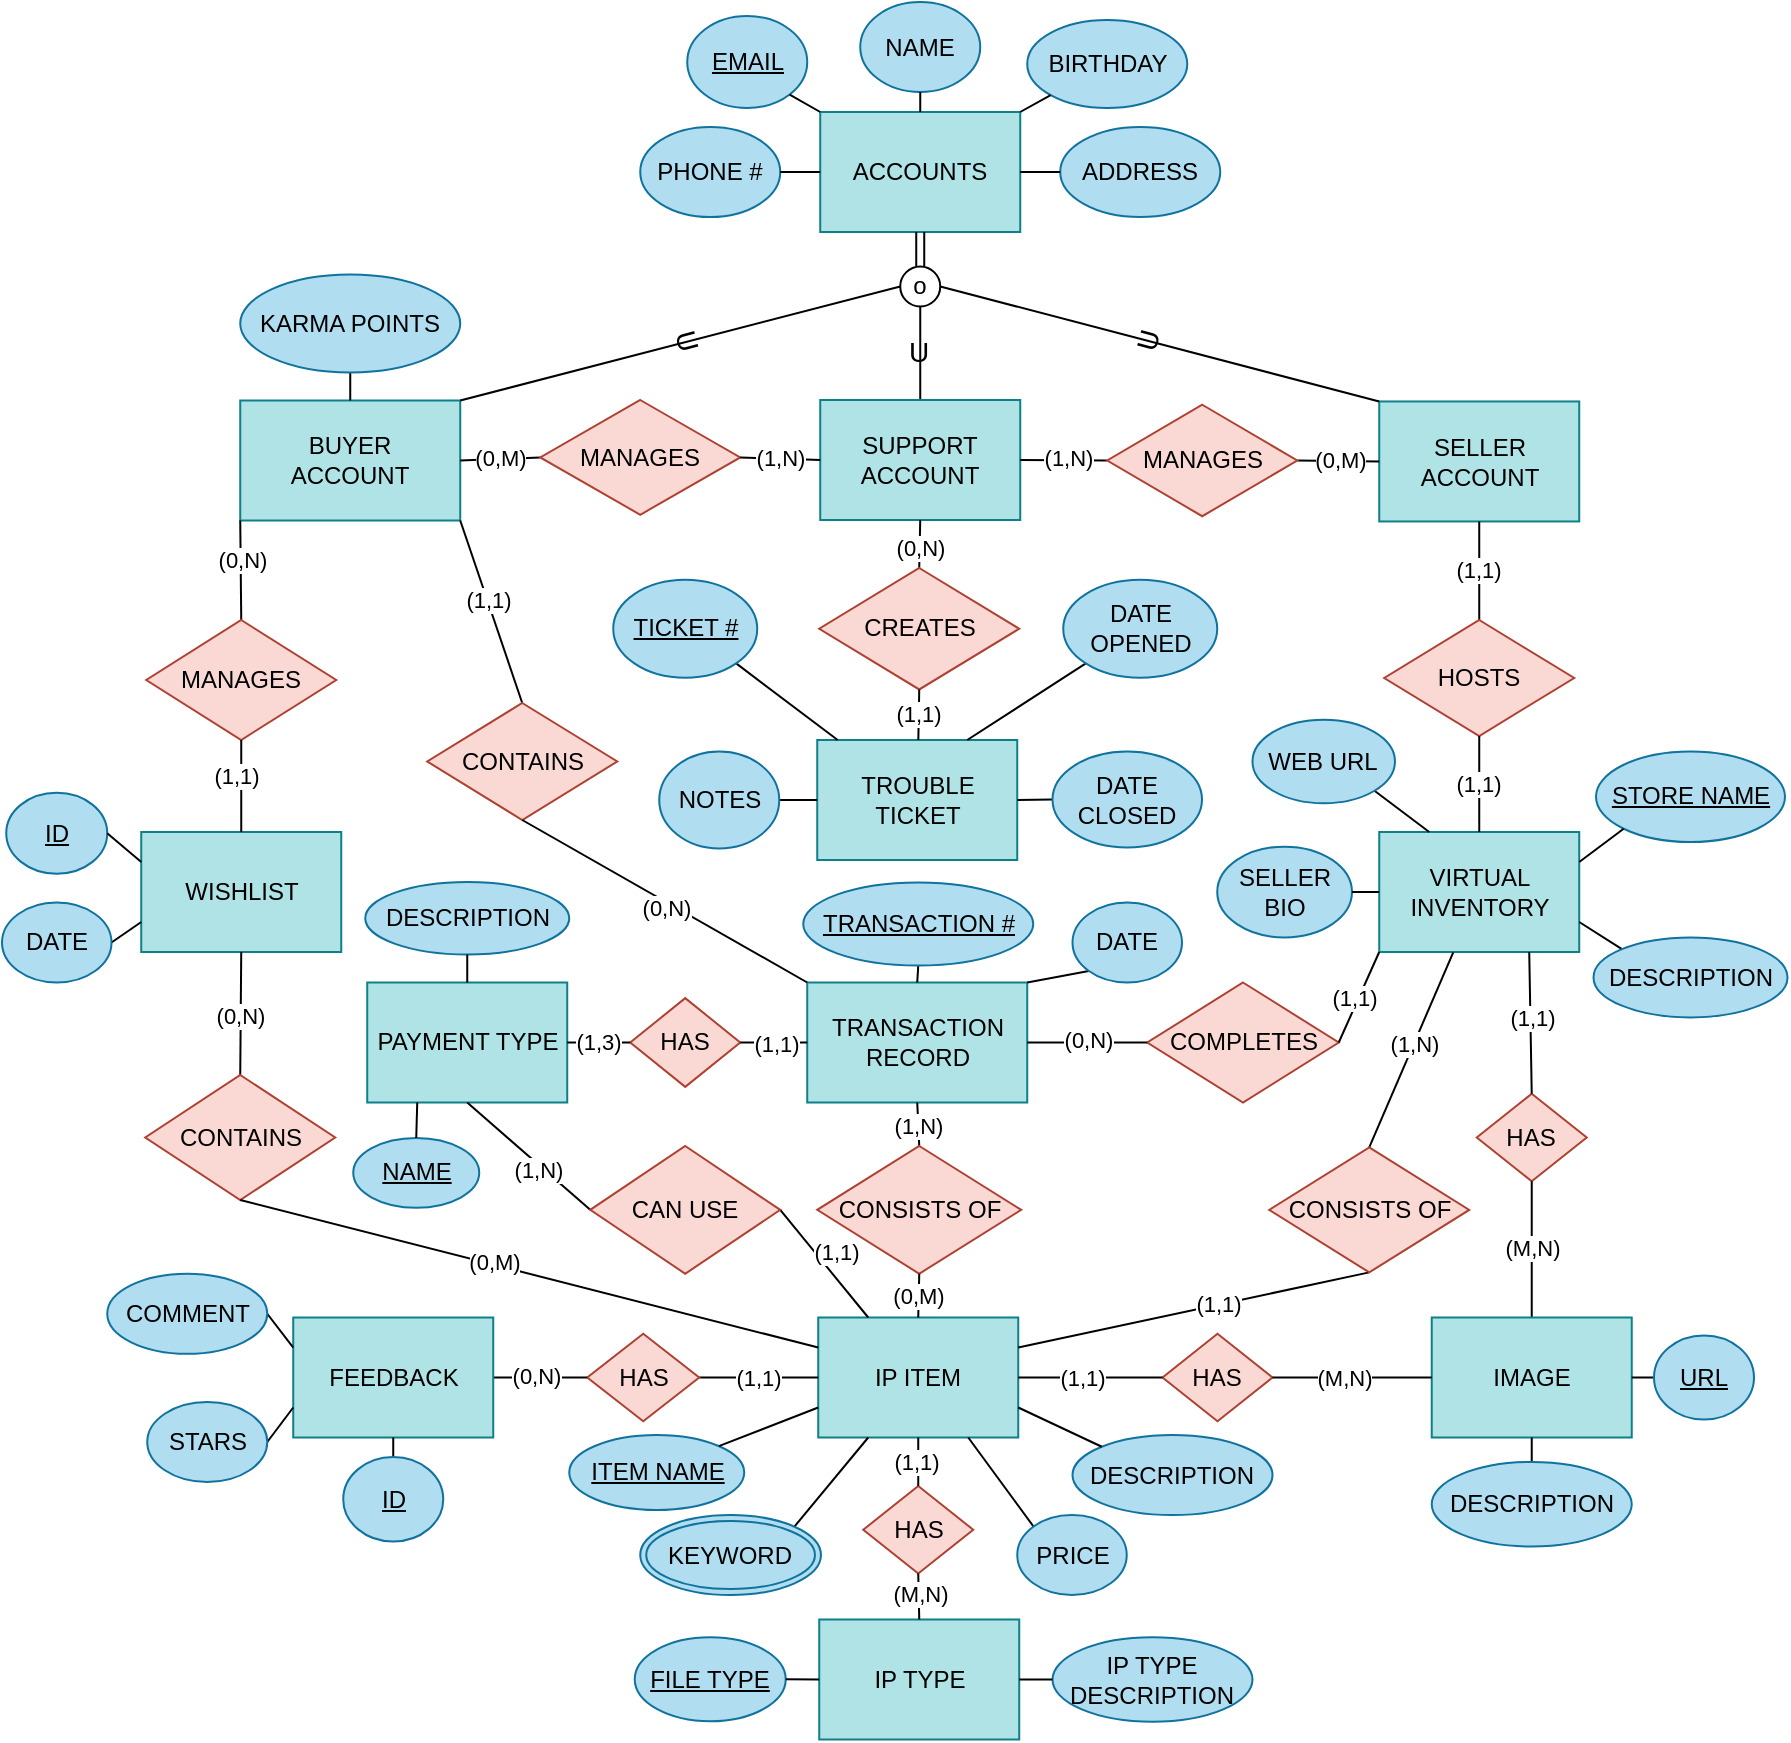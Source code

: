 <mxfile version="13.10.4" type="google"><diagram id="R2lEEEUBdFMjLlhIrx00" name="Page-1"><mxGraphModel dx="742" dy="477" grid="1" gridSize="10" guides="1" tooltips="1" connect="1" arrows="0" fold="1" page="1" pageScale="1" pageWidth="1000" pageHeight="900" math="0" shadow="0" extFonts="Permanent Marker^https://fonts.googleapis.com/css?family=Permanent+Marker"><root><mxCell id="0"/><mxCell id="1" parent="0"/><mxCell id="IlBJEiU6WPYcKH4RFMrc-1" value="VIRTUAL INVENTORY" style="rounded=0;whiteSpace=wrap;html=1;fillColor=#b0e3e6;strokeColor=#0e8088;" parent="1" vertex="1"><mxGeometry x="742.62" y="431" width="100" height="60" as="geometry"/></mxCell><mxCell id="IlBJEiU6WPYcKH4RFMrc-2" value="ACCOUNTS" style="rounded=0;whiteSpace=wrap;html=1;fillColor=#b0e3e6;strokeColor=#0e8088;" parent="1" vertex="1"><mxGeometry x="463.12" y="71" width="100" height="60" as="geometry"/></mxCell><mxCell id="IlBJEiU6WPYcKH4RFMrc-4" value="TRANSACTION RECORD" style="rounded=0;whiteSpace=wrap;html=1;fillColor=#b0e3e6;strokeColor=#0e8088;" parent="1" vertex="1"><mxGeometry x="456.62" y="506.25" width="110" height="60" as="geometry"/></mxCell><mxCell id="IlBJEiU6WPYcKH4RFMrc-5" value="IP ITEM" style="rounded=0;whiteSpace=wrap;html=1;fillColor=#b0e3e6;strokeColor=#0e8088;" parent="1" vertex="1"><mxGeometry x="462.12" y="673.75" width="100" height="60" as="geometry"/></mxCell><mxCell id="IlBJEiU6WPYcKH4RFMrc-12" value="SELLER ACCOUNT" style="rounded=0;whiteSpace=wrap;html=1;fillColor=#b0e3e6;strokeColor=#0e8088;" parent="1" vertex="1"><mxGeometry x="742.62" y="215.73" width="100" height="60" as="geometry"/></mxCell><mxCell id="IlBJEiU6WPYcKH4RFMrc-13" value="BUYER&lt;br&gt;ACCOUNT" style="rounded=0;whiteSpace=wrap;html=1;fillColor=#b0e3e6;strokeColor=#0e8088;" parent="1" vertex="1"><mxGeometry x="173.12" y="215.25" width="110" height="60" as="geometry"/></mxCell><mxCell id="IlBJEiU6WPYcKH4RFMrc-14" value="" style="endArrow=none;html=1;exitX=1;exitY=0;exitDx=0;exitDy=0;entryX=0;entryY=0.5;entryDx=0;entryDy=0;" parent="1" source="IlBJEiU6WPYcKH4RFMrc-13" target="-89DshN0Tt3iVlhVfpaP-2" edge="1"><mxGeometry width="50" height="50" relative="1" as="geometry"><mxPoint x="672.62" y="482" as="sourcePoint"/><mxPoint x="496.62" y="166" as="targetPoint"/></mxGeometry></mxCell><mxCell id="-89DshN0Tt3iVlhVfpaP-4" value="&lt;font style=&quot;font-size: 14px&quot;&gt;U&lt;/font&gt;" style="edgeLabel;html=1;align=center;verticalAlign=middle;resizable=0;points=[];labelBackgroundColor=none;rotation=75;" parent="IlBJEiU6WPYcKH4RFMrc-14" vertex="1" connectable="0"><mxGeometry x="0.078" y="1" relative="1" as="geometry"><mxPoint x="-5.08" y="1.51" as="offset"/></mxGeometry></mxCell><mxCell id="IlBJEiU6WPYcKH4RFMrc-15" value="" style="endArrow=none;html=1;exitX=1;exitY=0.5;exitDx=0;exitDy=0;entryX=0;entryY=0;entryDx=0;entryDy=0;" parent="1" source="-89DshN0Tt3iVlhVfpaP-2" target="IlBJEiU6WPYcKH4RFMrc-12" edge="1"><mxGeometry width="50" height="50" relative="1" as="geometry"><mxPoint x="672.62" y="482" as="sourcePoint"/><mxPoint x="726.62" y="216" as="targetPoint"/></mxGeometry></mxCell><mxCell id="-89DshN0Tt3iVlhVfpaP-6" value="&lt;font style=&quot;font-size: 14px&quot;&gt;U&lt;/font&gt;" style="edgeLabel;html=1;align=center;verticalAlign=middle;resizable=0;points=[];rotation=-75;labelBackgroundColor=none;" parent="IlBJEiU6WPYcKH4RFMrc-15" vertex="1" connectable="0"><mxGeometry x="-0.322" y="-1" relative="1" as="geometry"><mxPoint x="29.03" y="7.22" as="offset"/></mxGeometry></mxCell><mxCell id="IlBJEiU6WPYcKH4RFMrc-20" value="NAME" style="ellipse;whiteSpace=wrap;html=1;rounded=0;fillColor=#b1ddf0;strokeColor=#10739e;" parent="1" vertex="1"><mxGeometry x="483.12" y="16" width="60" height="45" as="geometry"/></mxCell><mxCell id="IlBJEiU6WPYcKH4RFMrc-22" value="EMAIL" style="ellipse;whiteSpace=wrap;html=1;rounded=0;fillColor=#b1ddf0;strokeColor=#10739e;fontStyle=4" parent="1" vertex="1"><mxGeometry x="396.62" y="23" width="60" height="46" as="geometry"/></mxCell><mxCell id="IlBJEiU6WPYcKH4RFMrc-23" value="BIRTHDAY" style="ellipse;whiteSpace=wrap;html=1;rounded=0;fillColor=#b1ddf0;strokeColor=#10739e;" parent="1" vertex="1"><mxGeometry x="566.62" y="25" width="80" height="44" as="geometry"/></mxCell><mxCell id="IlBJEiU6WPYcKH4RFMrc-24" value="ADDRESS" style="ellipse;whiteSpace=wrap;html=1;rounded=0;fillColor=#b1ddf0;strokeColor=#10739e;" parent="1" vertex="1"><mxGeometry x="583.12" y="78.5" width="80" height="45" as="geometry"/></mxCell><mxCell id="IlBJEiU6WPYcKH4RFMrc-27" value="PHONE #" style="ellipse;whiteSpace=wrap;html=1;rounded=0;fillColor=#b1ddf0;strokeColor=#10739e;" parent="1" vertex="1"><mxGeometry x="373.12" y="78.5" width="70" height="45" as="geometry"/></mxCell><mxCell id="IlBJEiU6WPYcKH4RFMrc-31" value="" style="endArrow=none;html=1;entryX=0.5;entryY=0;entryDx=0;entryDy=0;exitX=0.5;exitY=1;exitDx=0;exitDy=0;" parent="1" source="-89DshN0Tt3iVlhVfpaP-2" target="m-wlrO-9JrK6Gmgbl_-V-4" edge="1"><mxGeometry width="50" height="50" relative="1" as="geometry"><mxPoint x="512.62" y="176" as="sourcePoint"/><mxPoint x="422.62" y="182" as="targetPoint"/></mxGeometry></mxCell><mxCell id="-89DshN0Tt3iVlhVfpaP-5" value="&lt;font style=&quot;font-size: 14px&quot;&gt;U&lt;/font&gt;" style="edgeLabel;html=1;align=center;verticalAlign=middle;resizable=0;points=[];labelBackgroundColor=none;" parent="IlBJEiU6WPYcKH4RFMrc-31" vertex="1" connectable="0"><mxGeometry x="0.385" y="-1" relative="1" as="geometry"><mxPoint y="-10" as="offset"/></mxGeometry></mxCell><mxCell id="IlBJEiU6WPYcKH4RFMrc-32" value="" style="endArrow=none;html=1;entryX=1;entryY=1;entryDx=0;entryDy=0;exitX=0;exitY=0;exitDx=0;exitDy=0;" parent="1" source="IlBJEiU6WPYcKH4RFMrc-2" target="IlBJEiU6WPYcKH4RFMrc-22" edge="1"><mxGeometry width="50" height="50" relative="1" as="geometry"><mxPoint x="593.12" y="96" as="sourcePoint"/><mxPoint x="643.12" y="46" as="targetPoint"/></mxGeometry></mxCell><mxCell id="IlBJEiU6WPYcKH4RFMrc-35" value="" style="endArrow=none;html=1;exitX=0;exitY=0.5;exitDx=0;exitDy=0;entryX=1;entryY=0.5;entryDx=0;entryDy=0;" parent="1" source="IlBJEiU6WPYcKH4RFMrc-2" target="IlBJEiU6WPYcKH4RFMrc-27" edge="1"><mxGeometry width="50" height="50" relative="1" as="geometry"><mxPoint x="593.12" y="106" as="sourcePoint"/><mxPoint x="643.12" y="56" as="targetPoint"/></mxGeometry></mxCell><mxCell id="IlBJEiU6WPYcKH4RFMrc-36" value="" style="endArrow=none;html=1;entryX=0;entryY=1;entryDx=0;entryDy=0;exitX=1;exitY=0;exitDx=0;exitDy=0;" parent="1" source="IlBJEiU6WPYcKH4RFMrc-2" target="IlBJEiU6WPYcKH4RFMrc-23" edge="1"><mxGeometry width="50" height="50" relative="1" as="geometry"><mxPoint x="656.62" y="56" as="sourcePoint"/><mxPoint x="663.12" y="86" as="targetPoint"/></mxGeometry></mxCell><mxCell id="IlBJEiU6WPYcKH4RFMrc-38" value="" style="endArrow=none;html=1;exitX=1;exitY=0.5;exitDx=0;exitDy=0;entryX=0;entryY=0.5;entryDx=0;entryDy=0;" parent="1" source="IlBJEiU6WPYcKH4RFMrc-2" target="IlBJEiU6WPYcKH4RFMrc-24" edge="1"><mxGeometry width="50" height="50" relative="1" as="geometry"><mxPoint x="723.12" y="196" as="sourcePoint"/><mxPoint x="773.12" y="146" as="targetPoint"/></mxGeometry></mxCell><mxCell id="IlBJEiU6WPYcKH4RFMrc-44" value="" style="endArrow=none;html=1;entryX=0.5;entryY=0;entryDx=0;entryDy=0;exitX=0.5;exitY=1;exitDx=0;exitDy=0;" parent="1" source="IlBJEiU6WPYcKH4RFMrc-45" target="IlBJEiU6WPYcKH4RFMrc-13" edge="1"><mxGeometry width="50" height="50" relative="1" as="geometry"><mxPoint x="366.12" y="386.25" as="sourcePoint"/><mxPoint x="416.12" y="336.25" as="targetPoint"/></mxGeometry></mxCell><mxCell id="IlBJEiU6WPYcKH4RFMrc-45" value="KARMA POINTS" style="ellipse;whiteSpace=wrap;html=1;rounded=0;fillColor=#b1ddf0;strokeColor=#10739e;" parent="1" vertex="1"><mxGeometry x="173.12" y="152.25" width="110" height="49" as="geometry"/></mxCell><mxCell id="IlBJEiU6WPYcKH4RFMrc-52" value="" style="endArrow=none;html=1;entryX=0.5;entryY=1;entryDx=0;entryDy=0;exitX=0.5;exitY=0;exitDx=0;exitDy=0;" parent="1" source="tfilCUwMc0dy3k_2hdnO-27" target="IlBJEiU6WPYcKH4RFMrc-12" edge="1"><mxGeometry width="50" height="50" relative="1" as="geometry"><mxPoint x="492.62" y="544" as="sourcePoint"/><mxPoint x="542.62" y="494" as="targetPoint"/></mxGeometry></mxCell><mxCell id="tfilCUwMc0dy3k_2hdnO-31" value="(1,1)" style="edgeLabel;html=1;align=center;verticalAlign=middle;resizable=0;points=[];" parent="IlBJEiU6WPYcKH4RFMrc-52" vertex="1" connectable="0"><mxGeometry x="0.448" y="-2" relative="1" as="geometry"><mxPoint x="-2.5" y="10.41" as="offset"/></mxGeometry></mxCell><mxCell id="IlBJEiU6WPYcKH4RFMrc-61" value="" style="endArrow=none;html=1;exitX=0.5;exitY=1;exitDx=0;exitDy=0;entryX=0.5;entryY=0;entryDx=0;entryDy=0;" parent="1" source="IlBJEiU6WPYcKH4RFMrc-4" target="LVVFrTABWO1iMkj1DY_q-4" edge="1"><mxGeometry width="50" height="50" relative="1" as="geometry"><mxPoint x="144.62" y="528.25" as="sourcePoint"/><mxPoint x="194.62" y="478.25" as="targetPoint"/><Array as="points"/></mxGeometry></mxCell><mxCell id="LVVFrTABWO1iMkj1DY_q-13" value="(1,N)" style="edgeLabel;html=1;align=center;verticalAlign=middle;resizable=0;points=[];" parent="IlBJEiU6WPYcKH4RFMrc-61" vertex="1" connectable="0"><mxGeometry x="-0.263" y="1" relative="1" as="geometry"><mxPoint x="-1.19" y="3.11" as="offset"/></mxGeometry></mxCell><mxCell id="IlBJEiU6WPYcKH4RFMrc-62" value="" style="endArrow=none;html=1;exitX=0.5;exitY=0;exitDx=0;exitDy=0;entryX=0.37;entryY=1.003;entryDx=0;entryDy=0;entryPerimeter=0;" parent="1" source="tfilCUwMc0dy3k_2hdnO-7" target="IlBJEiU6WPYcKH4RFMrc-1" edge="1"><mxGeometry width="50" height="50" relative="1" as="geometry"><mxPoint x="514.62" y="479.5" as="sourcePoint"/><mxPoint x="781" y="496" as="targetPoint"/></mxGeometry></mxCell><mxCell id="LVVFrTABWO1iMkj1DY_q-15" value="(1,N)" style="edgeLabel;html=1;align=center;verticalAlign=middle;resizable=0;points=[];" parent="IlBJEiU6WPYcKH4RFMrc-62" vertex="1" connectable="0"><mxGeometry x="0.271" y="1" relative="1" as="geometry"><mxPoint x="-3.75" y="9.95" as="offset"/></mxGeometry></mxCell><mxCell id="IlBJEiU6WPYcKH4RFMrc-63" value="SELLER BIO" style="ellipse;whiteSpace=wrap;html=1;rounded=0;fillColor=#b1ddf0;strokeColor=#10739e;" parent="1" vertex="1"><mxGeometry x="661.62" y="438.32" width="67.37" height="45.37" as="geometry"/></mxCell><mxCell id="IlBJEiU6WPYcKH4RFMrc-74" value="" style="endArrow=none;html=1;entryX=1;entryY=0.5;entryDx=0;entryDy=0;exitX=0;exitY=0.5;exitDx=0;exitDy=0;" parent="1" source="IlBJEiU6WPYcKH4RFMrc-1" target="IlBJEiU6WPYcKH4RFMrc-63" edge="1"><mxGeometry width="50" height="50" relative="1" as="geometry"><mxPoint x="574.12" y="612.75" as="sourcePoint"/><mxPoint x="624.12" y="562.75" as="targetPoint"/></mxGeometry></mxCell><mxCell id="IlBJEiU6WPYcKH4RFMrc-75" value="" style="endArrow=none;html=1;entryX=1;entryY=1;entryDx=0;entryDy=0;exitX=0.25;exitY=0;exitDx=0;exitDy=0;" parent="1" source="IlBJEiU6WPYcKH4RFMrc-1" target="_dI8eLQPWTBLrFLU2SdK-31" edge="1"><mxGeometry width="50" height="50" relative="1" as="geometry"><mxPoint x="574.12" y="612.75" as="sourcePoint"/><mxPoint x="749.356" y="412.796" as="targetPoint"/></mxGeometry></mxCell><mxCell id="IlBJEiU6WPYcKH4RFMrc-76" value="" style="endArrow=none;html=1;entryX=1;entryY=0.75;entryDx=0;entryDy=0;exitX=0;exitY=0;exitDx=0;exitDy=0;" parent="1" source="_dI8eLQPWTBLrFLU2SdK-30" target="IlBJEiU6WPYcKH4RFMrc-1" edge="1"><mxGeometry width="50" height="50" relative="1" as="geometry"><mxPoint x="861.63" y="487.37" as="sourcePoint"/><mxPoint x="802.62" y="539" as="targetPoint"/></mxGeometry></mxCell><mxCell id="IlBJEiU6WPYcKH4RFMrc-89" value="&lt;u&gt;ITEM NAME&lt;/u&gt;" style="ellipse;whiteSpace=wrap;html=1;rounded=0;fillColor=#b1ddf0;strokeColor=#10739e;" parent="1" vertex="1"><mxGeometry x="337.62" y="732.51" width="87.5" height="37.5" as="geometry"/></mxCell><mxCell id="IlBJEiU6WPYcKH4RFMrc-90" value="" style="endArrow=none;html=1;entryX=1;entryY=0;entryDx=0;entryDy=0;exitX=0;exitY=0.75;exitDx=0;exitDy=0;" parent="1" source="IlBJEiU6WPYcKH4RFMrc-5" target="IlBJEiU6WPYcKH4RFMrc-89" edge="1"><mxGeometry width="50" height="50" relative="1" as="geometry"><mxPoint x="765.62" y="814.83" as="sourcePoint"/><mxPoint x="547.62" y="771.83" as="targetPoint"/></mxGeometry></mxCell><mxCell id="IlBJEiU6WPYcKH4RFMrc-92" value="" style="endArrow=none;html=1;exitX=1;exitY=0;exitDx=0;exitDy=0;entryX=0.25;entryY=1;entryDx=0;entryDy=0;" parent="1" source="ONOHW8BWVwYN09E7Jbho-1" target="IlBJEiU6WPYcKH4RFMrc-5" edge="1"><mxGeometry width="50" height="50" relative="1" as="geometry"><mxPoint x="456.171" y="778.725" as="sourcePoint"/><mxPoint x="665.62" y="844.83" as="targetPoint"/></mxGeometry></mxCell><mxCell id="IlBJEiU6WPYcKH4RFMrc-94" value="" style="endArrow=none;html=1;exitX=1;exitY=0.5;exitDx=0;exitDy=0;entryX=0.25;entryY=0;entryDx=0;entryDy=0;" parent="1" source="IY189QgGUOmohPmiCv27-17" target="IlBJEiU6WPYcKH4RFMrc-5" edge="1"><mxGeometry width="50" height="50" relative="1" as="geometry"><mxPoint x="514.62" y="896" as="sourcePoint"/><mxPoint x="96.62" y="665" as="targetPoint"/></mxGeometry></mxCell><mxCell id="IY189QgGUOmohPmiCv27-49" value="(1,1)" style="edgeLabel;html=1;align=center;verticalAlign=middle;resizable=0;points=[];" parent="IlBJEiU6WPYcKH4RFMrc-94" vertex="1" connectable="0"><mxGeometry x="-0.329" y="2" relative="1" as="geometry"><mxPoint x="11.19" y="4.21" as="offset"/></mxGeometry></mxCell><mxCell id="IlBJEiU6WPYcKH4RFMrc-95" value="DESCRIPTION" style="ellipse;whiteSpace=wrap;html=1;rounded=0;fillColor=#b1ddf0;strokeColor=#10739e;" parent="1" vertex="1"><mxGeometry x="589.25" y="732.51" width="100" height="40" as="geometry"/></mxCell><mxCell id="IlBJEiU6WPYcKH4RFMrc-96" value="" style="endArrow=none;html=1;entryX=0;entryY=0;entryDx=0;entryDy=0;exitX=1;exitY=0.75;exitDx=0;exitDy=0;" parent="1" source="IlBJEiU6WPYcKH4RFMrc-5" target="IlBJEiU6WPYcKH4RFMrc-95" edge="1"><mxGeometry width="50" height="50" relative="1" as="geometry"><mxPoint x="517.62" y="781.83" as="sourcePoint"/><mxPoint x="517.62" y="802.541" as="targetPoint"/></mxGeometry></mxCell><mxCell id="IlBJEiU6WPYcKH4RFMrc-99" value="" style="endArrow=none;html=1;entryX=0.75;entryY=1;entryDx=0;entryDy=0;exitX=0;exitY=0;exitDx=0;exitDy=0;" parent="1" source="oRHbMdhN2Lw6wlWd-P8I-5" target="IlBJEiU6WPYcKH4RFMrc-5" edge="1"><mxGeometry width="50" height="50" relative="1" as="geometry"><mxPoint x="582.729" y="657.522" as="sourcePoint"/><mxPoint x="597.62" y="741.83" as="targetPoint"/></mxGeometry></mxCell><mxCell id="m-wlrO-9JrK6Gmgbl_-V-2" value="" style="endArrow=none;html=1;exitX=0.5;exitY=0;exitDx=0;exitDy=0;entryX=0.5;entryY=0;entryDx=0;entryDy=0;" parent="1" source="IlBJEiU6WPYcKH4RFMrc-4" target="LVVFrTABWO1iMkj1DY_q-2" edge="1"><mxGeometry width="50" height="50" relative="1" as="geometry"><mxPoint x="49.62" y="543.75" as="sourcePoint"/><mxPoint x="-66.397" y="418.928" as="targetPoint"/></mxGeometry></mxCell><mxCell id="m-wlrO-9JrK6Gmgbl_-V-3" value="" style="endArrow=none;html=1;exitX=0.5;exitY=0;exitDx=0;exitDy=0;entryX=0.5;entryY=1;entryDx=0;entryDy=0;" parent="1" source="IlBJEiU6WPYcKH4RFMrc-2" target="IlBJEiU6WPYcKH4RFMrc-20" edge="1"><mxGeometry width="50" height="50" relative="1" as="geometry"><mxPoint x="478.12" y="21" as="sourcePoint"/><mxPoint x="513.12" y="-29" as="targetPoint"/></mxGeometry></mxCell><mxCell id="m-wlrO-9JrK6Gmgbl_-V-4" value="SUPPORT ACCOUNT" style="rounded=0;whiteSpace=wrap;html=1;fillColor=#b0e3e6;strokeColor=#0e8088;" parent="1" vertex="1"><mxGeometry x="463.12" y="215" width="100" height="60" as="geometry"/></mxCell><mxCell id="m-wlrO-9JrK6Gmgbl_-V-5" value="" style="endArrow=none;html=1;entryX=0;entryY=0.5;entryDx=0;entryDy=0;exitX=1;exitY=0.5;exitDx=0;exitDy=0;" parent="1" source="IlBJEiU6WPYcKH4RFMrc-13" target="tfilCUwMc0dy3k_2hdnO-8" edge="1"><mxGeometry width="50" height="50" relative="1" as="geometry"><mxPoint x="478.12" y="386.25" as="sourcePoint"/><mxPoint x="528.12" y="336.25" as="targetPoint"/></mxGeometry></mxCell><mxCell id="tfilCUwMc0dy3k_2hdnO-15" value="(0,M)" style="edgeLabel;html=1;align=center;verticalAlign=middle;resizable=0;points=[];" parent="m-wlrO-9JrK6Gmgbl_-V-5" vertex="1" connectable="0"><mxGeometry x="-0.51" relative="1" as="geometry"><mxPoint x="10" y="-1" as="offset"/></mxGeometry></mxCell><mxCell id="m-wlrO-9JrK6Gmgbl_-V-6" value="" style="endArrow=none;html=1;entryX=0;entryY=0.5;entryDx=0;entryDy=0;exitX=1;exitY=0.5;exitDx=0;exitDy=0;" parent="1" source="tfilCUwMc0dy3k_2hdnO-13" target="IlBJEiU6WPYcKH4RFMrc-12" edge="1"><mxGeometry width="50" height="50" relative="1" as="geometry"><mxPoint x="477.62" y="385.73" as="sourcePoint"/><mxPoint x="527.62" y="335.73" as="targetPoint"/></mxGeometry></mxCell><mxCell id="tfilCUwMc0dy3k_2hdnO-18" value="(0,M)" style="edgeLabel;html=1;align=center;verticalAlign=middle;resizable=0;points=[];" parent="m-wlrO-9JrK6Gmgbl_-V-6" vertex="1" connectable="0"><mxGeometry x="-0.526" y="-3" relative="1" as="geometry"><mxPoint x="11.17" y="-3.5" as="offset"/></mxGeometry></mxCell><mxCell id="m-wlrO-9JrK6Gmgbl_-V-9" value="" style="endArrow=none;html=1;entryX=0.5;entryY=1;entryDx=0;entryDy=0;exitX=0.5;exitY=0;exitDx=0;exitDy=0;" parent="1" source="tfilCUwMc0dy3k_2hdnO-20" target="m-wlrO-9JrK6Gmgbl_-V-4" edge="1"><mxGeometry width="50" height="50" relative="1" as="geometry"><mxPoint x="513.12" y="454" as="sourcePoint"/><mxPoint x="557.62" y="424" as="targetPoint"/></mxGeometry></mxCell><mxCell id="tfilCUwMc0dy3k_2hdnO-19" value="(0,N)" style="edgeLabel;html=1;align=center;verticalAlign=middle;resizable=0;points=[];" parent="m-wlrO-9JrK6Gmgbl_-V-9" vertex="1" connectable="0"><mxGeometry x="0.56" relative="1" as="geometry"><mxPoint x="-0.39" y="8.33" as="offset"/></mxGeometry></mxCell><mxCell id="m-wlrO-9JrK6Gmgbl_-V-18" value="TROUBLE TICKET" style="rounded=0;whiteSpace=wrap;html=1;fillColor=#b0e3e6;strokeColor=#0e8088;" parent="1" vertex="1"><mxGeometry x="461.62" y="385" width="100" height="60" as="geometry"/></mxCell><mxCell id="m-wlrO-9JrK6Gmgbl_-V-20" value="" style="endArrow=none;html=1;exitX=1;exitY=1;exitDx=0;exitDy=0;" parent="1" source="IY189QgGUOmohPmiCv27-67" target="m-wlrO-9JrK6Gmgbl_-V-18" edge="1"><mxGeometry width="50" height="50" relative="1" as="geometry"><mxPoint x="438.588" y="362.667" as="sourcePoint"/><mxPoint x="438.12" y="597" as="targetPoint"/></mxGeometry></mxCell><mxCell id="m-wlrO-9JrK6Gmgbl_-V-25" value="" style="endArrow=none;html=1;exitX=1;exitY=0.5;exitDx=0;exitDy=0;entryX=0;entryY=0.5;entryDx=0;entryDy=0;" parent="1" source="IY189QgGUOmohPmiCv27-33" target="IlBJEiU6WPYcKH4RFMrc-5" edge="1"><mxGeometry width="50" height="50" relative="1" as="geometry"><mxPoint x="415.62" y="694.58" as="sourcePoint"/><mxPoint x="789.62" y="694.83" as="targetPoint"/></mxGeometry></mxCell><mxCell id="IY189QgGUOmohPmiCv27-55" value="(1,1)" style="edgeLabel;html=1;align=center;verticalAlign=middle;resizable=0;points=[];" parent="m-wlrO-9JrK6Gmgbl_-V-25" vertex="1" connectable="0"><mxGeometry x="0.519" y="1" relative="1" as="geometry"><mxPoint x="-15.71" y="1.01" as="offset"/></mxGeometry></mxCell><mxCell id="m-wlrO-9JrK6Gmgbl_-V-33" value="" style="endArrow=none;html=1;entryX=0.75;entryY=0;entryDx=0;entryDy=0;exitX=0;exitY=1;exitDx=0;exitDy=0;" parent="1" source="IY189QgGUOmohPmiCv27-66" target="m-wlrO-9JrK6Gmgbl_-V-18" edge="1"><mxGeometry width="50" height="50" relative="1" as="geometry"><mxPoint x="582.903" y="362.645" as="sourcePoint"/><mxPoint x="475.12" y="557" as="targetPoint"/></mxGeometry></mxCell><mxCell id="m-wlrO-9JrK6Gmgbl_-V-34" value="" style="endArrow=none;html=1;entryX=0;entryY=0.5;entryDx=0;entryDy=0;exitX=1;exitY=0.5;exitDx=0;exitDy=0;" parent="1" source="tfilCUwMc0dy3k_2hdnO-25" target="m-wlrO-9JrK6Gmgbl_-V-18" edge="1"><mxGeometry width="50" height="50" relative="1" as="geometry"><mxPoint x="445.87" y="464" as="sourcePoint"/><mxPoint x="495.12" y="577" as="targetPoint"/></mxGeometry></mxCell><mxCell id="m-wlrO-9JrK6Gmgbl_-V-35" value="" style="endArrow=none;html=1;entryX=0;entryY=0.5;entryDx=0;entryDy=0;exitX=1;exitY=0.5;exitDx=0;exitDy=0;" parent="1" source="m-wlrO-9JrK6Gmgbl_-V-18" target="tfilCUwMc0dy3k_2hdnO-26" edge="1"><mxGeometry width="50" height="50" relative="1" as="geometry"><mxPoint x="515.12" y="627" as="sourcePoint"/><mxPoint x="579.37" y="464" as="targetPoint"/></mxGeometry></mxCell><mxCell id="m-wlrO-9JrK6Gmgbl_-V-40" value="WISHLIST" style="rounded=0;whiteSpace=wrap;html=1;fillColor=#b0e3e6;strokeColor=#0e8088;" parent="1" vertex="1"><mxGeometry x="123.62" y="431" width="100" height="60" as="geometry"/></mxCell><mxCell id="m-wlrO-9JrK6Gmgbl_-V-41" value="" style="endArrow=none;html=1;entryX=0;entryY=1;entryDx=0;entryDy=0;exitX=0.5;exitY=0;exitDx=0;exitDy=0;" parent="1" source="tfilCUwMc0dy3k_2hdnO-33" target="IlBJEiU6WPYcKH4RFMrc-13" edge="1"><mxGeometry width="50" height="50" relative="1" as="geometry"><mxPoint x="705.62" y="341" as="sourcePoint"/><mxPoint x="768.12" y="311" as="targetPoint"/></mxGeometry></mxCell><mxCell id="tfilCUwMc0dy3k_2hdnO-37" value="(0,N)" style="edgeLabel;html=1;align=center;verticalAlign=middle;resizable=0;points=[];" parent="m-wlrO-9JrK6Gmgbl_-V-41" vertex="1" connectable="0"><mxGeometry x="0.358" y="-3" relative="1" as="geometry"><mxPoint x="-3.0" y="4" as="offset"/></mxGeometry></mxCell><mxCell id="m-wlrO-9JrK6Gmgbl_-V-42" value="" style="endArrow=none;html=1;exitX=0.5;exitY=0;exitDx=0;exitDy=0;entryX=0.5;entryY=1;entryDx=0;entryDy=0;" parent="1" source="tfilCUwMc0dy3k_2hdnO-35" target="m-wlrO-9JrK6Gmgbl_-V-40" edge="1"><mxGeometry width="50" height="50" relative="1" as="geometry"><mxPoint x="605.62" y="583" as="sourcePoint"/><mxPoint x="655.62" y="533" as="targetPoint"/></mxGeometry></mxCell><mxCell id="NllvidNRnT3NBRhrOsI8-2" value="(0,N)" style="edgeLabel;html=1;align=center;verticalAlign=middle;resizable=0;points=[];" parent="m-wlrO-9JrK6Gmgbl_-V-42" vertex="1" connectable="0"><mxGeometry x="0.409" y="-3" relative="1" as="geometry"><mxPoint x="-3.35" y="13.25" as="offset"/></mxGeometry></mxCell><mxCell id="m-wlrO-9JrK6Gmgbl_-V-48" value="ID" style="ellipse;whiteSpace=wrap;html=1;rounded=0;fillColor=#b1ddf0;strokeColor=#10739e;fontStyle=4" parent="1" vertex="1"><mxGeometry x="56.12" y="411.38" width="50.5" height="40.5" as="geometry"/></mxCell><mxCell id="m-wlrO-9JrK6Gmgbl_-V-49" value="" style="endArrow=none;html=1;entryX=1;entryY=0.5;entryDx=0;entryDy=0;exitX=0;exitY=0.25;exitDx=0;exitDy=0;" parent="1" source="m-wlrO-9JrK6Gmgbl_-V-40" target="m-wlrO-9JrK6Gmgbl_-V-48" edge="1"><mxGeometry width="50" height="50" relative="1" as="geometry"><mxPoint x="485.62" y="506" as="sourcePoint"/><mxPoint x="625.62" y="471" as="targetPoint"/></mxGeometry></mxCell><mxCell id="tfilCUwMc0dy3k_2hdnO-6" value="" style="endArrow=none;html=1;entryX=0.5;entryY=1;entryDx=0;entryDy=0;exitX=1;exitY=0.25;exitDx=0;exitDy=0;" parent="1" source="IlBJEiU6WPYcKH4RFMrc-5" target="tfilCUwMc0dy3k_2hdnO-7" edge="1"><mxGeometry width="50" height="50" relative="1" as="geometry"><mxPoint x="768.12" y="711" as="sourcePoint"/><mxPoint x="833.12" y="711" as="targetPoint"/></mxGeometry></mxCell><mxCell id="LVVFrTABWO1iMkj1DY_q-16" value="(1,1)" style="edgeLabel;html=1;align=center;verticalAlign=middle;resizable=0;points=[];" parent="tfilCUwMc0dy3k_2hdnO-6" vertex="1" connectable="0"><mxGeometry x="0.366" y="3" relative="1" as="geometry"><mxPoint x="-19.16" y="6.54" as="offset"/></mxGeometry></mxCell><mxCell id="tfilCUwMc0dy3k_2hdnO-7" value="CONSISTS OF" style="rhombus;whiteSpace=wrap;html=1;fillColor=#fad9d5;strokeColor=#ae4132;" parent="1" vertex="1"><mxGeometry x="687.62" y="588.69" width="100" height="62.5" as="geometry"/></mxCell><mxCell id="tfilCUwMc0dy3k_2hdnO-8" value="MANAGES" style="rhombus;whiteSpace=wrap;html=1;fillColor=#fad9d5;strokeColor=#ae4132;" parent="1" vertex="1"><mxGeometry x="323.12" y="215" width="100" height="57.38" as="geometry"/></mxCell><mxCell id="tfilCUwMc0dy3k_2hdnO-10" value="" style="endArrow=none;html=1;entryX=0;entryY=0.5;entryDx=0;entryDy=0;exitX=1;exitY=0.5;exitDx=0;exitDy=0;" parent="1" source="tfilCUwMc0dy3k_2hdnO-8" target="m-wlrO-9JrK6Gmgbl_-V-4" edge="1"><mxGeometry width="50" height="50" relative="1" as="geometry"><mxPoint x="67.62" y="101" as="sourcePoint"/><mxPoint x="117.62" y="51" as="targetPoint"/></mxGeometry></mxCell><mxCell id="tfilCUwMc0dy3k_2hdnO-16" value="(1,N)" style="edgeLabel;html=1;align=center;verticalAlign=middle;resizable=0;points=[];" parent="tfilCUwMc0dy3k_2hdnO-10" vertex="1" connectable="0"><mxGeometry x="0.49" y="-1" relative="1" as="geometry"><mxPoint x="-10" y="-2" as="offset"/></mxGeometry></mxCell><mxCell id="tfilCUwMc0dy3k_2hdnO-12" value="" style="endArrow=none;html=1;entryX=0;entryY=0.5;entryDx=0;entryDy=0;exitX=1;exitY=0.5;exitDx=0;exitDy=0;" parent="1" source="m-wlrO-9JrK6Gmgbl_-V-4" target="tfilCUwMc0dy3k_2hdnO-13" edge="1"><mxGeometry width="50" height="50" relative="1" as="geometry"><mxPoint x="672.62" y="81" as="sourcePoint"/><mxPoint x="737.62" y="81" as="targetPoint"/></mxGeometry></mxCell><mxCell id="tfilCUwMc0dy3k_2hdnO-17" value="(1,N)" style="edgeLabel;html=1;align=center;verticalAlign=middle;resizable=0;points=[];" parent="tfilCUwMc0dy3k_2hdnO-12" vertex="1" connectable="0"><mxGeometry x="0.493" y="-2" relative="1" as="geometry"><mxPoint x="-9" y="-3" as="offset"/></mxGeometry></mxCell><mxCell id="tfilCUwMc0dy3k_2hdnO-13" value="MANAGES" style="rhombus;whiteSpace=wrap;html=1;fillColor=#fad9d5;strokeColor=#ae4132;" parent="1" vertex="1"><mxGeometry x="606.62" y="217.38" width="95" height="55.73" as="geometry"/></mxCell><mxCell id="tfilCUwMc0dy3k_2hdnO-20" value="CREATES" style="rhombus;whiteSpace=wrap;html=1;fillColor=#fad9d5;strokeColor=#ae4132;" parent="1" vertex="1"><mxGeometry x="462.62" y="299" width="100" height="60.73" as="geometry"/></mxCell><mxCell id="tfilCUwMc0dy3k_2hdnO-21" value="" style="endArrow=none;html=1;exitX=0.5;exitY=1;exitDx=0;exitDy=0;" parent="1" source="tfilCUwMc0dy3k_2hdnO-20" target="m-wlrO-9JrK6Gmgbl_-V-18" edge="1"><mxGeometry width="50" height="50" relative="1" as="geometry"><mxPoint x="562.12" y="341" as="sourcePoint"/><mxPoint x="627.12" y="341" as="targetPoint"/></mxGeometry></mxCell><mxCell id="tfilCUwMc0dy3k_2hdnO-22" value="(1,1)" style="edgeLabel;html=1;align=center;verticalAlign=middle;resizable=0;points=[];" parent="tfilCUwMc0dy3k_2hdnO-21" vertex="1" connectable="0"><mxGeometry x="0.566" relative="1" as="geometry"><mxPoint x="-1" y="-8" as="offset"/></mxGeometry></mxCell><mxCell id="tfilCUwMc0dy3k_2hdnO-25" value="NOTES" style="ellipse;whiteSpace=wrap;html=1;rounded=0;fillColor=#b1ddf0;strokeColor=#10739e;" parent="1" vertex="1"><mxGeometry x="382.62" y="390.75" width="60" height="48.5" as="geometry"/></mxCell><mxCell id="tfilCUwMc0dy3k_2hdnO-26" value="DATE CLOSED" style="ellipse;whiteSpace=wrap;html=1;rounded=0;fillColor=#b1ddf0;strokeColor=#10739e;" parent="1" vertex="1"><mxGeometry x="579.25" y="390.75" width="74.75" height="48" as="geometry"/></mxCell><mxCell id="tfilCUwMc0dy3k_2hdnO-27" value="HOSTS" style="rhombus;whiteSpace=wrap;html=1;fillColor=#fad9d5;strokeColor=#ae4132;" parent="1" vertex="1"><mxGeometry x="745.12" y="325" width="95" height="58" as="geometry"/></mxCell><mxCell id="tfilCUwMc0dy3k_2hdnO-30" value="" style="endArrow=none;html=1;entryX=0.5;entryY=1;entryDx=0;entryDy=0;exitX=0.5;exitY=0;exitDx=0;exitDy=0;" parent="1" source="IlBJEiU6WPYcKH4RFMrc-1" target="tfilCUwMc0dy3k_2hdnO-27" edge="1"><mxGeometry width="50" height="50" relative="1" as="geometry"><mxPoint x="830.12" y="335" as="sourcePoint"/><mxPoint x="827.62" y="312" as="targetPoint"/></mxGeometry></mxCell><mxCell id="tfilCUwMc0dy3k_2hdnO-32" value="(1,1)" style="edgeLabel;html=1;align=center;verticalAlign=middle;resizable=0;points=[];" parent="tfilCUwMc0dy3k_2hdnO-30" vertex="1" connectable="0"><mxGeometry x="-0.486" y="-3" relative="1" as="geometry"><mxPoint x="-4" y="-11.71" as="offset"/></mxGeometry></mxCell><mxCell id="tfilCUwMc0dy3k_2hdnO-33" value="MANAGES" style="rhombus;whiteSpace=wrap;html=1;fillColor=#fad9d5;strokeColor=#ae4132;" parent="1" vertex="1"><mxGeometry x="126.12" y="325" width="95" height="60" as="geometry"/></mxCell><mxCell id="tfilCUwMc0dy3k_2hdnO-34" value="" style="endArrow=none;html=1;entryX=0.5;entryY=1;entryDx=0;entryDy=0;exitX=0.5;exitY=0;exitDx=0;exitDy=0;" parent="1" source="m-wlrO-9JrK6Gmgbl_-V-40" target="tfilCUwMc0dy3k_2hdnO-33" edge="1"><mxGeometry width="50" height="50" relative="1" as="geometry"><mxPoint x="-41.38" y="458.25" as="sourcePoint"/><mxPoint x="-56.88" y="426.75" as="targetPoint"/></mxGeometry></mxCell><mxCell id="NllvidNRnT3NBRhrOsI8-1" value="(1,1)" style="edgeLabel;html=1;align=center;verticalAlign=middle;resizable=0;points=[];" parent="tfilCUwMc0dy3k_2hdnO-34" vertex="1" connectable="0"><mxGeometry x="0.46" y="-4" relative="1" as="geometry"><mxPoint x="-6.81" y="5.04" as="offset"/></mxGeometry></mxCell><mxCell id="tfilCUwMc0dy3k_2hdnO-35" value="CONTAINS" style="rhombus;whiteSpace=wrap;html=1;fillColor=#fad9d5;strokeColor=#ae4132;" parent="1" vertex="1"><mxGeometry x="125.62" y="552.5" width="95" height="62.5" as="geometry"/></mxCell><mxCell id="tfilCUwMc0dy3k_2hdnO-36" value="" style="endArrow=none;html=1;entryX=0.5;entryY=1;entryDx=0;entryDy=0;exitX=0;exitY=0.25;exitDx=0;exitDy=0;" parent="1" source="IlBJEiU6WPYcKH4RFMrc-5" target="tfilCUwMc0dy3k_2hdnO-35" edge="1"><mxGeometry width="50" height="50" relative="1" as="geometry"><mxPoint x="559.37" y="661" as="sourcePoint"/><mxPoint x="626.87" y="713" as="targetPoint"/></mxGeometry></mxCell><mxCell id="NllvidNRnT3NBRhrOsI8-3" value="(0,M)" style="edgeLabel;html=1;align=center;verticalAlign=middle;resizable=0;points=[];" parent="tfilCUwMc0dy3k_2hdnO-36" vertex="1" connectable="0"><mxGeometry x="0.477" y="-1" relative="1" as="geometry"><mxPoint x="50.57" y="12.25" as="offset"/></mxGeometry></mxCell><mxCell id="NllvidNRnT3NBRhrOsI8-9" value="" style="endArrow=none;html=1;exitX=0.5;exitY=0;exitDx=0;exitDy=0;entryX=1;entryY=1;entryDx=0;entryDy=0;" parent="1" source="NllvidNRnT3NBRhrOsI8-11" target="IlBJEiU6WPYcKH4RFMrc-13" edge="1"><mxGeometry width="50" height="50" relative="1" as="geometry"><mxPoint x="-97.38" y="544" as="sourcePoint"/><mxPoint x="-53.38" y="285" as="targetPoint"/></mxGeometry></mxCell><mxCell id="NllvidNRnT3NBRhrOsI8-10" value="(1,1)" style="edgeLabel;html=1;align=center;verticalAlign=middle;resizable=0;points=[];" parent="NllvidNRnT3NBRhrOsI8-9" vertex="1" connectable="0"><mxGeometry x="0.448" y="-2" relative="1" as="geometry"><mxPoint x="3.38" y="14.87" as="offset"/></mxGeometry></mxCell><mxCell id="NllvidNRnT3NBRhrOsI8-11" value="CONTAINS" style="rhombus;whiteSpace=wrap;html=1;fillColor=#fad9d5;strokeColor=#ae4132;" parent="1" vertex="1"><mxGeometry x="266.62" y="366.5" width="95" height="58.5" as="geometry"/></mxCell><mxCell id="NllvidNRnT3NBRhrOsI8-12" value="" style="endArrow=none;html=1;entryX=0.5;entryY=1;entryDx=0;entryDy=0;exitX=0;exitY=0;exitDx=0;exitDy=0;" parent="1" source="IlBJEiU6WPYcKH4RFMrc-4" target="NllvidNRnT3NBRhrOsI8-11" edge="1"><mxGeometry width="50" height="50" relative="1" as="geometry"><mxPoint x="-139.88" y="458.25" as="sourcePoint"/><mxPoint x="-130.38" y="336.25" as="targetPoint"/></mxGeometry></mxCell><mxCell id="NllvidNRnT3NBRhrOsI8-13" value="(0,N)" style="edgeLabel;html=1;align=center;verticalAlign=middle;resizable=0;points=[];" parent="NllvidNRnT3NBRhrOsI8-12" vertex="1" connectable="0"><mxGeometry x="-0.486" y="-3" relative="1" as="geometry"><mxPoint x="-36.34" y="-14.33" as="offset"/></mxGeometry></mxCell><mxCell id="LVVFrTABWO1iMkj1DY_q-2" value="&lt;u&gt;TRANSACTION #&lt;/u&gt;" style="ellipse;whiteSpace=wrap;html=1;rounded=0;fillColor=#b1ddf0;strokeColor=#10739e;direction=west;" parent="1" vertex="1"><mxGeometry x="454.62" y="456.25" width="115" height="41.5" as="geometry"/></mxCell><mxCell id="LVVFrTABWO1iMkj1DY_q-4" value="CONSISTS OF" style="rhombus;whiteSpace=wrap;html=1;fillColor=#fad9d5;strokeColor=#ae4132;" parent="1" vertex="1"><mxGeometry x="461.62" y="588" width="102" height="63.87" as="geometry"/></mxCell><mxCell id="LVVFrTABWO1iMkj1DY_q-5" value="" style="endArrow=none;html=1;entryX=0.5;entryY=1;entryDx=0;entryDy=0;exitX=0.5;exitY=0;exitDx=0;exitDy=0;" parent="1" source="IlBJEiU6WPYcKH4RFMrc-5" target="LVVFrTABWO1iMkj1DY_q-4" edge="1"><mxGeometry width="50" height="50" relative="1" as="geometry"><mxPoint x="146.62" y="645.83" as="sourcePoint"/><mxPoint x="552.62" y="651.96" as="targetPoint"/><Array as="points"/></mxGeometry></mxCell><mxCell id="LVVFrTABWO1iMkj1DY_q-14" value="(0,M)" style="edgeLabel;html=1;align=center;verticalAlign=middle;resizable=0;points=[];" parent="LVVFrTABWO1iMkj1DY_q-5" vertex="1" connectable="0"><mxGeometry x="0.484" y="2" relative="1" as="geometry"><mxPoint x="1.64" y="5.24" as="offset"/></mxGeometry></mxCell><mxCell id="IY189QgGUOmohPmiCv27-6" value="PAYMENT TYPE" style="rounded=0;whiteSpace=wrap;html=1;fillColor=#b0e3e6;strokeColor=#0e8088;" parent="1" vertex="1"><mxGeometry x="236.62" y="506.25" width="100" height="60" as="geometry"/></mxCell><mxCell id="IY189QgGUOmohPmiCv27-7" value="HAS" style="rhombus;whiteSpace=wrap;html=1;fillColor=#fad9d5;strokeColor=#ae4132;" parent="1" vertex="1"><mxGeometry x="368.12" y="514.06" width="55" height="44.38" as="geometry"/></mxCell><mxCell id="IY189QgGUOmohPmiCv27-8" value="" style="endArrow=none;html=1;entryX=0;entryY=0.5;entryDx=0;entryDy=0;exitX=1;exitY=0.5;exitDx=0;exitDy=0;" parent="1" source="IY189QgGUOmohPmiCv27-7" target="IlBJEiU6WPYcKH4RFMrc-4" edge="1"><mxGeometry width="50" height="50" relative="1" as="geometry"><mxPoint x="442.62" y="521.0" as="sourcePoint"/><mxPoint x="-104.38" y="543.25" as="targetPoint"/></mxGeometry></mxCell><mxCell id="IY189QgGUOmohPmiCv27-45" value="(1,1)" style="edgeLabel;html=1;align=center;verticalAlign=middle;resizable=0;points=[];" parent="IY189QgGUOmohPmiCv27-8" vertex="1" connectable="0"><mxGeometry x="0.58" y="-3" relative="1" as="geometry"><mxPoint x="-9" y="-3" as="offset"/></mxGeometry></mxCell><mxCell id="IY189QgGUOmohPmiCv27-9" value="" style="endArrow=none;html=1;exitX=1;exitY=0.5;exitDx=0;exitDy=0;entryX=0;entryY=0.5;entryDx=0;entryDy=0;" parent="1" source="IY189QgGUOmohPmiCv27-6" target="IY189QgGUOmohPmiCv27-7" edge="1"><mxGeometry width="50" height="50" relative="1" as="geometry"><mxPoint x="-264.38" y="672.25" as="sourcePoint"/><mxPoint x="-143.38" y="545" as="targetPoint"/></mxGeometry></mxCell><mxCell id="IY189QgGUOmohPmiCv27-46" value="(1,3)" style="edgeLabel;html=1;align=center;verticalAlign=middle;resizable=0;points=[];" parent="IY189QgGUOmohPmiCv27-9" vertex="1" connectable="0"><mxGeometry x="-0.441" y="-1" relative="1" as="geometry"><mxPoint x="6.26" y="-2" as="offset"/></mxGeometry></mxCell><mxCell id="IY189QgGUOmohPmiCv27-10" value="" style="endArrow=none;html=1;exitX=0;exitY=0.5;exitDx=0;exitDy=0;entryX=0.5;entryY=1;entryDx=0;entryDy=0;" parent="1" source="IY189QgGUOmohPmiCv27-17" target="IY189QgGUOmohPmiCv27-6" edge="1"><mxGeometry width="50" height="50" relative="1" as="geometry"><mxPoint x="-49.38" y="697.25" as="sourcePoint"/><mxPoint x="-73.38" y="659.25" as="targetPoint"/></mxGeometry></mxCell><mxCell id="IY189QgGUOmohPmiCv27-50" value="(1,N)" style="edgeLabel;html=1;align=center;verticalAlign=middle;resizable=0;points=[];" parent="IY189QgGUOmohPmiCv27-10" vertex="1" connectable="0"><mxGeometry x="-0.367" y="-2" relative="1" as="geometry"><mxPoint x="-8.34" y="-1.16" as="offset"/></mxGeometry></mxCell><mxCell id="IY189QgGUOmohPmiCv27-17" value="CAN USE" style="rhombus;whiteSpace=wrap;html=1;fillColor=#fad9d5;strokeColor=#ae4132;" parent="1" vertex="1"><mxGeometry x="348.12" y="588" width="95" height="63.87" as="geometry"/></mxCell><mxCell id="IY189QgGUOmohPmiCv27-19" value="IP TYPE" style="rounded=0;whiteSpace=wrap;html=1;fillColor=#b0e3e6;strokeColor=#0e8088;" parent="1" vertex="1"><mxGeometry x="462.62" y="824.75" width="100" height="60" as="geometry"/></mxCell><mxCell id="IY189QgGUOmohPmiCv27-20" value="HAS" style="rhombus;whiteSpace=wrap;html=1;fillColor=#fad9d5;strokeColor=#ae4132;" parent="1" vertex="1"><mxGeometry x="484.62" y="758" width="55" height="43.76" as="geometry"/></mxCell><mxCell id="IY189QgGUOmohPmiCv27-21" value="" style="endArrow=none;html=1;entryX=0.5;entryY=0;entryDx=0;entryDy=0;exitX=0.5;exitY=1;exitDx=0;exitDy=0;" parent="1" source="IlBJEiU6WPYcKH4RFMrc-5" target="IY189QgGUOmohPmiCv27-20" edge="1"><mxGeometry width="50" height="50" relative="1" as="geometry"><mxPoint x="926.62" y="815" as="sourcePoint"/><mxPoint x="994.62" y="801.65" as="targetPoint"/></mxGeometry></mxCell><mxCell id="IY189QgGUOmohPmiCv27-23" value="(1,1)" style="edgeLabel;html=1;align=center;verticalAlign=middle;resizable=0;points=[];" parent="IY189QgGUOmohPmiCv27-21" vertex="1" connectable="0"><mxGeometry x="-0.723" y="2" relative="1" as="geometry"><mxPoint x="-3.5" y="8.75" as="offset"/></mxGeometry></mxCell><mxCell id="IY189QgGUOmohPmiCv27-22" value="" style="endArrow=none;html=1;entryX=0.5;entryY=0;entryDx=0;entryDy=0;exitX=0.5;exitY=1;exitDx=0;exitDy=0;" parent="1" source="IY189QgGUOmohPmiCv27-20" target="IY189QgGUOmohPmiCv27-19" edge="1"><mxGeometry width="50" height="50" relative="1" as="geometry"><mxPoint x="894.62" y="658.33" as="sourcePoint"/><mxPoint x="910.12" y="857.08" as="targetPoint"/></mxGeometry></mxCell><mxCell id="IY189QgGUOmohPmiCv27-24" value="(M,N)" style="edgeLabel;html=1;align=center;verticalAlign=middle;resizable=0;points=[];" parent="IY189QgGUOmohPmiCv27-22" vertex="1" connectable="0"><mxGeometry x="0.499" y="-1" relative="1" as="geometry"><mxPoint x="1.37" y="-6.96" as="offset"/></mxGeometry></mxCell><mxCell id="IY189QgGUOmohPmiCv27-25" value="IP TYPE DESCRIPTION" style="ellipse;whiteSpace=wrap;html=1;rounded=0;fillColor=#b1ddf0;strokeColor=#10739e;" parent="1" vertex="1"><mxGeometry x="579.25" y="833.63" width="100" height="42.25" as="geometry"/></mxCell><mxCell id="IY189QgGUOmohPmiCv27-26" value="FILE TYPE" style="ellipse;whiteSpace=wrap;html=1;rounded=0;fillColor=#b1ddf0;strokeColor=#10739e;fontStyle=4" parent="1" vertex="1"><mxGeometry x="370.37" y="833.63" width="75.5" height="42" as="geometry"/></mxCell><mxCell id="IY189QgGUOmohPmiCv27-27" value="" style="endArrow=none;html=1;entryX=1;entryY=0.5;entryDx=0;entryDy=0;exitX=0;exitY=0.5;exitDx=0;exitDy=0;" parent="1" source="IY189QgGUOmohPmiCv27-19" target="IY189QgGUOmohPmiCv27-26" edge="1"><mxGeometry width="50" height="50" relative="1" as="geometry"><mxPoint x="977.62" y="1033.98" as="sourcePoint"/><mxPoint x="1027.62" y="983.98" as="targetPoint"/></mxGeometry></mxCell><mxCell id="IY189QgGUOmohPmiCv27-28" value="" style="endArrow=none;html=1;entryX=0;entryY=0.5;entryDx=0;entryDy=0;exitX=1;exitY=0.5;exitDx=0;exitDy=0;" parent="1" source="IY189QgGUOmohPmiCv27-19" target="IY189QgGUOmohPmiCv27-25" edge="1"><mxGeometry width="50" height="50" relative="1" as="geometry"><mxPoint x="997.62" y="1013.98" as="sourcePoint"/><mxPoint x="1047.62" y="963.98" as="targetPoint"/></mxGeometry></mxCell><mxCell id="IY189QgGUOmohPmiCv27-33" value="HAS" style="rhombus;whiteSpace=wrap;html=1;fillColor=#fad9d5;strokeColor=#ae4132;" parent="1" vertex="1"><mxGeometry x="346.62" y="681.88" width="56" height="43.75" as="geometry"/></mxCell><mxCell id="IY189QgGUOmohPmiCv27-40" value="" style="endArrow=none;html=1;entryX=0;entryY=0.5;entryDx=0;entryDy=0;exitX=1;exitY=0.5;exitDx=0;exitDy=0;" parent="1" source="IY189QgGUOmohPmiCv27-47" target="IY189QgGUOmohPmiCv27-33" edge="1"><mxGeometry width="50" height="50" relative="1" as="geometry"><mxPoint x="554.62" y="713.5" as="sourcePoint"/><mxPoint x="275.62" y="717.25" as="targetPoint"/></mxGeometry></mxCell><mxCell id="IY189QgGUOmohPmiCv27-56" value="(0,N)" style="edgeLabel;html=1;align=center;verticalAlign=middle;resizable=0;points=[];" parent="IY189QgGUOmohPmiCv27-40" vertex="1" connectable="0"><mxGeometry x="0.417" y="-2" relative="1" as="geometry"><mxPoint x="-12" y="-3" as="offset"/></mxGeometry></mxCell><mxCell id="IY189QgGUOmohPmiCv27-41" value="DESCRIPTION" style="ellipse;whiteSpace=wrap;html=1;rounded=0;fillColor=#b1ddf0;strokeColor=#10739e;" parent="1" vertex="1"><mxGeometry x="235.62" y="456" width="102" height="36.25" as="geometry"/></mxCell><mxCell id="IY189QgGUOmohPmiCv27-42" value="" style="endArrow=none;html=1;entryX=0.5;entryY=0;entryDx=0;entryDy=0;exitX=0.5;exitY=1;exitDx=0;exitDy=0;" parent="1" source="IY189QgGUOmohPmiCv27-41" target="IY189QgGUOmohPmiCv27-6" edge="1"><mxGeometry width="50" height="50" relative="1" as="geometry"><mxPoint x="260.62" y="473" as="sourcePoint"/><mxPoint x="-196.38" y="702.25" as="targetPoint"/></mxGeometry></mxCell><mxCell id="IY189QgGUOmohPmiCv27-43" value="NAME" style="ellipse;whiteSpace=wrap;html=1;rounded=0;fillColor=#b1ddf0;strokeColor=#10739e;fontStyle=4" parent="1" vertex="1"><mxGeometry x="229.62" y="584" width="63" height="34.87" as="geometry"/></mxCell><mxCell id="IY189QgGUOmohPmiCv27-44" value="" style="endArrow=none;html=1;entryX=0.25;entryY=1;entryDx=0;entryDy=0;exitX=0.5;exitY=0;exitDx=0;exitDy=0;" parent="1" source="IY189QgGUOmohPmiCv27-43" target="IY189QgGUOmohPmiCv27-6" edge="1"><mxGeometry width="50" height="50" relative="1" as="geometry"><mxPoint x="-266.38" y="792.25" as="sourcePoint"/><mxPoint x="-216.38" y="742.25" as="targetPoint"/></mxGeometry></mxCell><mxCell id="IY189QgGUOmohPmiCv27-47" value="FEEDBACK" style="rounded=0;whiteSpace=wrap;html=1;fillColor=#b0e3e6;strokeColor=#0e8088;" parent="1" vertex="1"><mxGeometry x="199.62" y="673.76" width="100" height="60" as="geometry"/></mxCell><mxCell id="IY189QgGUOmohPmiCv27-52" value="" style="endArrow=none;html=1;entryX=1;entryY=0.5;entryDx=0;entryDy=0;exitX=0;exitY=0.25;exitDx=0;exitDy=0;" parent="1" source="IY189QgGUOmohPmiCv27-47" target="_dI8eLQPWTBLrFLU2SdK-6" edge="1"><mxGeometry width="50" height="50" relative="1" as="geometry"><mxPoint x="283.87" y="898" as="sourcePoint"/><mxPoint x="186.62" y="703.755" as="targetPoint"/></mxGeometry></mxCell><mxCell id="IY189QgGUOmohPmiCv27-53" value="" style="endArrow=none;html=1;entryX=0.5;entryY=1;entryDx=0;entryDy=0;exitX=0.5;exitY=0;exitDx=0;exitDy=0;" parent="1" source="_dI8eLQPWTBLrFLU2SdK-7" target="IY189QgGUOmohPmiCv27-47" edge="1"><mxGeometry width="50" height="50" relative="1" as="geometry"><mxPoint x="249.62" y="743.5" as="sourcePoint"/><mxPoint x="243.87" y="828" as="targetPoint"/></mxGeometry></mxCell><mxCell id="IY189QgGUOmohPmiCv27-60" style="edgeStyle=orthogonalEdgeStyle;rounded=0;orthogonalLoop=1;jettySize=auto;html=1;exitX=0.5;exitY=1;exitDx=0;exitDy=0;" parent="1" edge="1"><mxGeometry relative="1" as="geometry"><mxPoint x="681.87" y="485.5" as="sourcePoint"/><mxPoint x="681.87" y="485.5" as="targetPoint"/></mxGeometry></mxCell><mxCell id="IY189QgGUOmohPmiCv27-65" style="edgeStyle=orthogonalEdgeStyle;rounded=0;orthogonalLoop=1;jettySize=auto;html=1;exitX=0.5;exitY=1;exitDx=0;exitDy=0;" parent="1" edge="1"><mxGeometry relative="1" as="geometry"><mxPoint x="816.62" y="838.15" as="sourcePoint"/><mxPoint x="816.62" y="838.15" as="targetPoint"/></mxGeometry></mxCell><mxCell id="IY189QgGUOmohPmiCv27-66" value="DATE OPENED" style="ellipse;whiteSpace=wrap;html=1;rounded=0;fillColor=#b1ddf0;strokeColor=#10739e;" parent="1" vertex="1"><mxGeometry x="584.62" y="304.87" width="77" height="49" as="geometry"/></mxCell><mxCell id="IY189QgGUOmohPmiCv27-67" value="TICKET #" style="ellipse;whiteSpace=wrap;html=1;rounded=0;fillColor=#b1ddf0;strokeColor=#10739e;fontStyle=4" parent="1" vertex="1"><mxGeometry x="359.62" y="304.87" width="72" height="49" as="geometry"/></mxCell><mxCell id="vSCgL7aJZhD76679bBRU-24" value="COMPLETES" style="rhombus;whiteSpace=wrap;html=1;fillColor=#fad9d5;strokeColor=#ae4132;" parent="1" vertex="1"><mxGeometry x="626.62" y="506.25" width="95.75" height="60" as="geometry"/></mxCell><mxCell id="vSCgL7aJZhD76679bBRU-25" value="" style="endArrow=none;html=1;exitX=1;exitY=0.5;exitDx=0;exitDy=0;entryX=0;entryY=1;entryDx=0;entryDy=0;" parent="1" source="vSCgL7aJZhD76679bBRU-24" target="IlBJEiU6WPYcKH4RFMrc-1" edge="1"><mxGeometry width="50" height="50" relative="1" as="geometry"><mxPoint x="715.12" y="605.31" as="sourcePoint"/><mxPoint x="684.12" y="514.06" as="targetPoint"/></mxGeometry></mxCell><mxCell id="vSCgL7aJZhD76679bBRU-26" value="(1,1)" style="edgeLabel;html=1;align=center;verticalAlign=middle;resizable=0;points=[];" parent="vSCgL7aJZhD76679bBRU-25" vertex="1" connectable="0"><mxGeometry x="0.448" y="-2" relative="1" as="geometry"><mxPoint x="-9.01" y="9.11" as="offset"/></mxGeometry></mxCell><mxCell id="vSCgL7aJZhD76679bBRU-27" value="" style="endArrow=none;html=1;entryX=1;entryY=0.5;entryDx=0;entryDy=0;exitX=0;exitY=0.5;exitDx=0;exitDy=0;" parent="1" source="vSCgL7aJZhD76679bBRU-24" target="IlBJEiU6WPYcKH4RFMrc-4" edge="1"><mxGeometry width="50" height="50" relative="1" as="geometry"><mxPoint x="706.12" y="639.69" as="sourcePoint"/><mxPoint x="563.62" y="558.44" as="targetPoint"/></mxGeometry></mxCell><mxCell id="vSCgL7aJZhD76679bBRU-28" value="(0,N)" style="edgeLabel;html=1;align=center;verticalAlign=middle;resizable=0;points=[];" parent="vSCgL7aJZhD76679bBRU-27" vertex="1" connectable="0"><mxGeometry x="-0.486" y="-3" relative="1" as="geometry"><mxPoint x="-14.11" y="1.44" as="offset"/></mxGeometry></mxCell><mxCell id="-89DshN0Tt3iVlhVfpaP-1" value="" style="shape=link;html=1;exitX=0.5;exitY=1;exitDx=0;exitDy=0;" parent="1" source="IlBJEiU6WPYcKH4RFMrc-2" target="-89DshN0Tt3iVlhVfpaP-2" edge="1"><mxGeometry width="100" relative="1" as="geometry"><mxPoint x="496.62" y="256" as="sourcePoint"/><mxPoint x="510.62" y="166" as="targetPoint"/></mxGeometry></mxCell><mxCell id="-89DshN0Tt3iVlhVfpaP-2" value="o" style="ellipse;whiteSpace=wrap;html=1;aspect=fixed;" parent="1" vertex="1"><mxGeometry x="503.12" y="148.25" width="20" height="20" as="geometry"/></mxCell><mxCell id="oRHbMdhN2Lw6wlWd-P8I-1" value="STORE NAME" style="ellipse;whiteSpace=wrap;html=1;rounded=0;fillColor=#b1ddf0;strokeColor=#10739e;fontStyle=4" parent="1" vertex="1"><mxGeometry x="851" y="390.75" width="94.5" height="45.25" as="geometry"/></mxCell><mxCell id="oRHbMdhN2Lw6wlWd-P8I-2" value="" style="endArrow=none;html=1;entryX=0;entryY=1;entryDx=0;entryDy=0;exitX=1;exitY=0.25;exitDx=0;exitDy=0;" parent="1" source="IlBJEiU6WPYcKH4RFMrc-1" target="oRHbMdhN2Lw6wlWd-P8I-1" edge="1"><mxGeometry width="50" height="50" relative="1" as="geometry"><mxPoint x="466.62" y="386" as="sourcePoint"/><mxPoint x="516.62" y="336" as="targetPoint"/></mxGeometry></mxCell><mxCell id="oRHbMdhN2Lw6wlWd-P8I-5" value="PRICE" style="ellipse;whiteSpace=wrap;html=1;rounded=0;fillColor=#b1ddf0;strokeColor=#10739e;" parent="1" vertex="1"><mxGeometry x="561.62" y="772.51" width="54.75" height="40" as="geometry"/></mxCell><mxCell id="_dI8eLQPWTBLrFLU2SdK-1" value="" style="endArrow=none;html=1;entryX=1;entryY=0;entryDx=0;entryDy=0;exitX=0;exitY=1;exitDx=0;exitDy=0;" parent="1" source="_dI8eLQPWTBLrFLU2SdK-2" target="IlBJEiU6WPYcKH4RFMrc-4" edge="1"><mxGeometry width="50" height="50" relative="1" as="geometry"><mxPoint x="596.789" y="490.392" as="sourcePoint"/><mxPoint x="576.18" y="506.62" as="targetPoint"/></mxGeometry></mxCell><mxCell id="_dI8eLQPWTBLrFLU2SdK-2" value="DATE" style="ellipse;whiteSpace=wrap;html=1;rounded=0;fillColor=#b1ddf0;strokeColor=#10739e;" parent="1" vertex="1"><mxGeometry x="589.25" y="466.25" width="54.75" height="40" as="geometry"/></mxCell><mxCell id="_dI8eLQPWTBLrFLU2SdK-4" value="" style="endArrow=none;html=1;entryX=1;entryY=0.5;entryDx=0;entryDy=0;exitX=0;exitY=0.75;exitDx=0;exitDy=0;" parent="1" source="m-wlrO-9JrK6Gmgbl_-V-40" target="_dI8eLQPWTBLrFLU2SdK-5" edge="1"><mxGeometry width="50" height="50" relative="1" as="geometry"><mxPoint x="115.62" y="476" as="sourcePoint"/><mxPoint x="98.12" y="486.5" as="targetPoint"/></mxGeometry></mxCell><mxCell id="_dI8eLQPWTBLrFLU2SdK-5" value="DATE" style="ellipse;whiteSpace=wrap;html=1;rounded=0;fillColor=#b1ddf0;strokeColor=#10739e;" parent="1" vertex="1"><mxGeometry x="54.0" y="466.25" width="54.75" height="40" as="geometry"/></mxCell><mxCell id="_dI8eLQPWTBLrFLU2SdK-6" value="COMMENT" style="ellipse;whiteSpace=wrap;html=1;rounded=0;fillColor=#b1ddf0;strokeColor=#10739e;" parent="1" vertex="1"><mxGeometry x="106.62" y="651.87" width="80" height="40" as="geometry"/></mxCell><mxCell id="_dI8eLQPWTBLrFLU2SdK-7" value="ID" style="ellipse;whiteSpace=wrap;html=1;rounded=0;fillColor=#b1ddf0;strokeColor=#10739e;fontStyle=4" parent="1" vertex="1"><mxGeometry x="224.62" y="743.5" width="50" height="42.25" as="geometry"/></mxCell><mxCell id="_dI8eLQPWTBLrFLU2SdK-8" value="" style="endArrow=none;html=1;entryX=1;entryY=0.5;entryDx=0;entryDy=0;exitX=0;exitY=0.75;exitDx=0;exitDy=0;" parent="1" source="IY189QgGUOmohPmiCv27-47" target="_dI8eLQPWTBLrFLU2SdK-9" edge="1"><mxGeometry width="50" height="50" relative="1" as="geometry"><mxPoint x="188.12" y="740.39" as="sourcePoint"/><mxPoint x="175.12" y="755.385" as="targetPoint"/></mxGeometry></mxCell><mxCell id="_dI8eLQPWTBLrFLU2SdK-9" value="STARS" style="ellipse;whiteSpace=wrap;html=1;rounded=0;fillColor=#b1ddf0;strokeColor=#10739e;" parent="1" vertex="1"><mxGeometry x="126.62" y="716" width="60" height="40" as="geometry"/></mxCell><mxCell id="_dI8eLQPWTBLrFLU2SdK-11" value="HAS" style="rhombus;whiteSpace=wrap;html=1;fillColor=#fad9d5;strokeColor=#ae4132;" parent="1" vertex="1"><mxGeometry x="791.37" y="561.87" width="55" height="43.76" as="geometry"/></mxCell><mxCell id="_dI8eLQPWTBLrFLU2SdK-12" value="" style="endArrow=none;html=1;entryX=0.5;entryY=0;entryDx=0;entryDy=0;exitX=0.75;exitY=1;exitDx=0;exitDy=0;" parent="1" source="IlBJEiU6WPYcKH4RFMrc-1" target="_dI8eLQPWTBLrFLU2SdK-11" edge="1"><mxGeometry width="50" height="50" relative="1" as="geometry"><mxPoint x="815.12" y="538.25" as="sourcePoint"/><mxPoint x="1297.62" y="606.15" as="targetPoint"/></mxGeometry></mxCell><mxCell id="_dI8eLQPWTBLrFLU2SdK-13" value="(1,1)" style="edgeLabel;html=1;align=center;verticalAlign=middle;resizable=0;points=[];" parent="_dI8eLQPWTBLrFLU2SdK-12" vertex="1" connectable="0"><mxGeometry x="-0.723" y="2" relative="1" as="geometry"><mxPoint x="-0.93" y="22.73" as="offset"/></mxGeometry></mxCell><mxCell id="_dI8eLQPWTBLrFLU2SdK-14" value="" style="endArrow=none;html=1;exitX=0.5;exitY=1;exitDx=0;exitDy=0;entryX=0.5;entryY=0;entryDx=0;entryDy=0;" parent="1" source="_dI8eLQPWTBLrFLU2SdK-11" target="_dI8eLQPWTBLrFLU2SdK-21" edge="1"><mxGeometry width="50" height="50" relative="1" as="geometry"><mxPoint x="1197.62" y="462.83" as="sourcePoint"/><mxPoint x="820" y="676" as="targetPoint"/></mxGeometry></mxCell><mxCell id="_dI8eLQPWTBLrFLU2SdK-15" value="(M,N)" style="edgeLabel;html=1;align=center;verticalAlign=middle;resizable=0;points=[];" parent="_dI8eLQPWTBLrFLU2SdK-14" vertex="1" connectable="0"><mxGeometry x="0.499" y="-1" relative="1" as="geometry"><mxPoint x="1.0" y="-17.59" as="offset"/></mxGeometry></mxCell><mxCell id="_dI8eLQPWTBLrFLU2SdK-16" value="HAS" style="rhombus;whiteSpace=wrap;html=1;fillColor=#fad9d5;strokeColor=#ae4132;" parent="1" vertex="1"><mxGeometry x="634.25" y="681.87" width="55" height="43.76" as="geometry"/></mxCell><mxCell id="_dI8eLQPWTBLrFLU2SdK-17" value="" style="endArrow=none;html=1;entryX=0;entryY=0.5;entryDx=0;entryDy=0;exitX=1;exitY=0.5;exitDx=0;exitDy=0;" parent="1" source="IlBJEiU6WPYcKH4RFMrc-5" target="_dI8eLQPWTBLrFLU2SdK-16" edge="1"><mxGeometry width="50" height="50" relative="1" as="geometry"><mxPoint x="736.12" y="673.75" as="sourcePoint"/><mxPoint x="1218.62" y="741.65" as="targetPoint"/></mxGeometry></mxCell><mxCell id="_dI8eLQPWTBLrFLU2SdK-18" value="(1,1)" style="edgeLabel;html=1;align=center;verticalAlign=middle;resizable=0;points=[];" parent="_dI8eLQPWTBLrFLU2SdK-17" vertex="1" connectable="0"><mxGeometry x="-0.723" y="2" relative="1" as="geometry"><mxPoint x="21.13" y="2.01" as="offset"/></mxGeometry></mxCell><mxCell id="_dI8eLQPWTBLrFLU2SdK-21" value="IMAGE" style="rounded=0;whiteSpace=wrap;html=1;fillColor=#b0e3e6;strokeColor=#0e8088;" parent="1" vertex="1"><mxGeometry x="768.87" y="673.75" width="100" height="60" as="geometry"/></mxCell><mxCell id="_dI8eLQPWTBLrFLU2SdK-24" value="" style="endArrow=none;html=1;entryX=0.5;entryY=0;entryDx=0;entryDy=0;exitX=0.5;exitY=1;exitDx=0;exitDy=0;" parent="1" source="_dI8eLQPWTBLrFLU2SdK-21" target="_dI8eLQPWTBLrFLU2SdK-29" edge="1"><mxGeometry width="50" height="50" relative="1" as="geometry"><mxPoint x="820" y="796" as="sourcePoint"/><mxPoint x="821.37" y="757.76" as="targetPoint"/></mxGeometry></mxCell><mxCell id="_dI8eLQPWTBLrFLU2SdK-25" value="" style="endArrow=none;html=1;entryX=0;entryY=0.5;entryDx=0;entryDy=0;exitX=1;exitY=0.5;exitDx=0;exitDy=0;" parent="1" source="_dI8eLQPWTBLrFLU2SdK-21" target="_dI8eLQPWTBLrFLU2SdK-28" edge="1"><mxGeometry width="50" height="50" relative="1" as="geometry"><mxPoint x="1328.87" y="914.98" as="sourcePoint"/><mxPoint x="910.5" y="755.755" as="targetPoint"/></mxGeometry></mxCell><mxCell id="_dI8eLQPWTBLrFLU2SdK-26" value="" style="endArrow=none;html=1;exitX=1;exitY=0.5;exitDx=0;exitDy=0;entryX=0;entryY=0.5;entryDx=0;entryDy=0;" parent="1" source="_dI8eLQPWTBLrFLU2SdK-16" target="_dI8eLQPWTBLrFLU2SdK-21" edge="1"><mxGeometry width="50" height="50" relative="1" as="geometry"><mxPoint x="828.87" y="628.87" as="sourcePoint"/><mxPoint x="870" y="675.63" as="targetPoint"/></mxGeometry></mxCell><mxCell id="_dI8eLQPWTBLrFLU2SdK-27" value="(M,N)" style="edgeLabel;html=1;align=center;verticalAlign=middle;resizable=0;points=[];" parent="_dI8eLQPWTBLrFLU2SdK-26" vertex="1" connectable="0"><mxGeometry x="0.499" y="-1" relative="1" as="geometry"><mxPoint x="-24.38" y="-1.0" as="offset"/></mxGeometry></mxCell><mxCell id="_dI8eLQPWTBLrFLU2SdK-28" value="URL" style="ellipse;whiteSpace=wrap;html=1;rounded=0;fillColor=#b1ddf0;strokeColor=#10739e;fontStyle=4" parent="1" vertex="1"><mxGeometry x="880" y="682.76" width="50" height="42" as="geometry"/></mxCell><mxCell id="_dI8eLQPWTBLrFLU2SdK-29" value="DESCRIPTION" style="ellipse;whiteSpace=wrap;html=1;rounded=0;fillColor=#b1ddf0;strokeColor=#10739e;" parent="1" vertex="1"><mxGeometry x="768.87" y="746" width="100" height="42.25" as="geometry"/></mxCell><mxCell id="_dI8eLQPWTBLrFLU2SdK-30" value="DESCRIPTION" style="ellipse;whiteSpace=wrap;html=1;rounded=0;fillColor=#b1ddf0;strokeColor=#10739e;direction=east;" parent="1" vertex="1"><mxGeometry x="849.75" y="483.69" width="97" height="40" as="geometry"/></mxCell><mxCell id="_dI8eLQPWTBLrFLU2SdK-31" value="WEB URL" style="ellipse;whiteSpace=wrap;html=1;rounded=0;fillColor=#b1ddf0;strokeColor=#10739e;" parent="1" vertex="1"><mxGeometry x="679.25" y="374.87" width="71.24" height="41.75" as="geometry"/></mxCell><mxCell id="ONOHW8BWVwYN09E7Jbho-1" value="KEYWORD" style="ellipse;shape=doubleEllipse;margin=3;whiteSpace=wrap;html=1;align=center;fillColor=#b1ddf0;strokeColor=#10739e;" vertex="1" parent="1"><mxGeometry x="373.12" y="772.51" width="90.37" height="40" as="geometry"/></mxCell></root></mxGraphModel></diagram></mxfile>